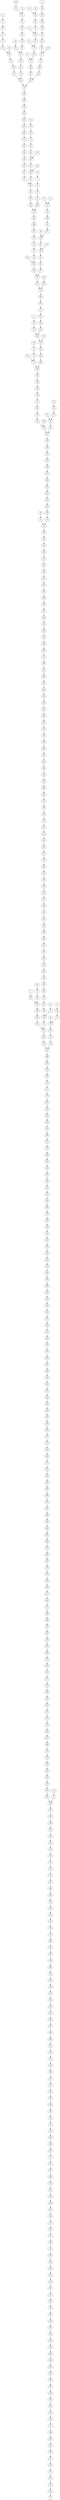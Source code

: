 digraph Geografico_nodes_500_distanciaMax_1_DFS_I_5 {
5;
10;
15;
71;
150;
151;
202;
205;
230;
247;
296;
347;
395;
416;
209;
250;
298;
451;
62;
181;
203;
292;
305;
412;
477;
47;
81;
109;
187;
363;
471;
16;
335;
90;
218;
331;
409;
417;
31;
125;
129;
287;
295;
321;
328;
329;
439;
484;
124;
134;
324;
37;
159;
436;
72;
204;
232;
398;
41;
116;
212;
233;
306;
467;
197;
314;
369;
387;
424;
479;
0;
6;
25;
69;
265;
270;
344;
70;
351;
22;
128;
257;
461;
463;
79;
87;
180;
184;
199;
236;
339;
495;
101;
103;
122;
241;
251;
348;
431;
433;
499;
313;
58;
74;
178;
282;
393;
405;
489;
36;
93;
336;
397;
426;
4;
49;
152;
153;
353;
454;
46;
119;
285;
350;
61;
145;
188;
189;
219;
437;
76;
142;
221;
229;
340;
215;
191;
216;
225;
418;
12;
35;
54;
83;
85;
165;
174;
186;
237;
277;
312;
370;
475;
291;
354;
130;
453;
486;
67;
123;
310;
13;
113;
262;
276;
281;
293;
57;
154;
161;
190;
235;
487;
14;
346;
421;
434;
448;
3;
24;
50;
173;
223;
231;
356;
388;
139;
472;
137;
155;
307;
301;
29;
108;
149;
248;
264;
473;
148;
228;
371;
302;
367;
18;
20;
33;
88;
126;
374;
394;
112;
210;
332;
432;
163;
167;
252;
373;
425;
488;
99;
326;
2;
55;
140;
121;
377;
420;
498;
106;
143;
243;
259;
490;
30;
200;
300;
380;
447;
32;
89;
133;
169;
182;
227;
238;
266;
43;
7;
64;
107;
208;
146;
26;
94;
114;
177;
271;
290;
318;
378;
402;
135;
183;
362;
419;
445;
193;
384;
469;
273;
381;
446;
452;
470;
158;
162;
217;
275;
317;
485;
100;
105;
196;
442;
98;
56;
77;
82;
156;
168;
179;
261;
327;
360;
391;
435;
459;
476;
66;
92;
220;
278;
141;
465;
21;
195;
246;
325;
341;
343;
410;
480;
379;
423;
11;
39;
117;
131;
185;
474;
304;
118;
245;
383;
42;
299;
333;
440;
97;
267;
268;
198;
255;
73;
160;
411;
429;
483;
23;
28;
52;
59;
84;
104;
111;
214;
260;
294;
352;
427;
430;
95;
457;
458;
240;
242;
323;
330;
342;
468;
138;
171;
263;
316;
368;
382;
406;
450;
496;
175;
478;
1;
164;
258;
288;
365;
366;
372;
38;
176;
211;
274;
279;
286;
311;
444;
65;
157;
239;
355;
464;
60;
253;
308;
345;
376;
80;
226;
320;
401;
462;
494;
8;
68;
78;
96;
136;
166;
399;
408;
422;
460;
53;
389;
51;
441;
194;
254;
309;
349;
361;
493;
120;
249;
269;
334;
385;
386;
34;
497;
224;
338;
428;
466;
115;
491;
110;
170;
319;
322;
337;
407;
449;
207;
415;
492;
9;
45;
147;
86;
132;
17;
303;
63;
91;
280;
358;
456;
44;
192;
289;
144;
297;
482;
40;
75;
206;
272;
375;
390;
413;
244;
414;
400;
443;
392;
404;
19;
48;
102;
201;
213;
222;
396;
403;
455;
27;
234;
127;
256;
283;
284;
172;
438;
481;
357;
364;
359;
315;
0 -> 6;
1 -> 65;
2 -> 99;
3 -> 50;
4 -> 49;
6 -> 67;
7 -> 16;
8 -> 51;
9 -> 45;
10 -> 15;
11 -> 117;
12 -> 54;
13 -> 172;
14 -> 173;
15 -> 100;
16 -> 47;
17 -> 71;
18 -> 88;
19 -> 102;
20 -> 137;
21 -> 220;
22 -> 69;
23 -> 28;
24 -> 139;
25 -> 69;
26 -> 114;
27 -> 50;
28 -> 52;
29 -> 148;
30 -> 169;
31 -> 123;
32 -> 7;
33 -> 112;
34 -> 46;
35 -> 85;
36 -> 54;
37 -> 204;
38 -> 170;
39 -> 141;
40 -> 61;
41 -> 72;
42 -> 66;
43 -> 64;
44 -> 102;
45 -> 147;
46 -> 85;
47 -> 81;
48 -> 27;
49 -> 119;
50 -> 127;
51 -> 194;
52 -> 73;
53 -> 80;
54 -> 83;
55 -> 106;
56 -> 156;
57 -> 161;
58 -> 36;
59 -> 84;
60 -> 80;
61 -> 75;
62 -> 31;
63 -> 91;
64 -> 169;
65 -> 157;
66 -> 82;
67 -> 17;
68 -> 78;
69 -> 79;
70 -> 130;
71 -> 25;
72 -> 37;
73 -> 59;
74 -> 101;
75 -> 206;
76 -> 221;
77 -> 117;
78 -> 96;
79 -> 128;
80 -> 166;
81 -> 209;
82 -> 94;
83 -> 120;
84 -> 138;
85 -> 215;
86 -> 10;
87 -> 101;
88 -> 20;
89 -> 106;
90 -> 37;
91 -> 122;
92 -> 66;
93 -> 74;
94 -> 97;
95 -> 104;
96 -> 157;
97 -> 107;
98 -> 100;
99 -> 55;
100 -> 151;
101 -> 122;
102 -> 48;
103 -> 280;
104 -> 98;
105 -> 158;
106 -> 121;
107 -> 26;
108 -> 139;
109 -> 133;
110 -> 115;
111 -> 104;
112 -> 210;
113 -> 123;
114 -> 146;
115 -> 338;
116 -> 41;
117 -> 131;
118 -> 21;
119 -> 188;
120 -> 165;
121 -> 140;
122 -> 184;
123 -> 125;
124 -> 57;
125 -> 129;
126 -> 167;
127 -> 173;
128 -> 87;
129 -> 181;
130 -> 132;
131 -> 185;
132 -> 164;
133 -> 43;
134 -> 124;
135 -> 183;
136 -> 338;
137 -> 307;
138 -> 111;
139 -> 137;
140 -> 259;
141 -> 156;
142 -> 61;
143 -> 121;
144 -> 91;
145 -> 244;
146 -> 261;
147 -> 170;
148 -> 228;
149 -> 29;
150 -> 202;
151 -> 150;
152 -> 285;
153 -> 178;
154 -> 24;
155 -> 264;
156 -> 92;
157 -> 239;
158 -> 160;
159 -> 134;
160 -> 162;
161 -> 154;
162 -> 217;
163 -> 326;
164 -> 86;
165 -> 174;
166 -> 136;
167 -> 163;
168 -> 179;
169 -> 182;
170 -> 207;
171 -> 138;
172 -> 222;
173 -> 201;
174 -> 35;
175 -> 240;
176 -> 211;
177 -> 315;
178 -> 251;
179 -> 245;
180 -> 199;
181 -> 203;
182 -> 107;
183 -> 114;
184 -> 180;
185 -> 39;
186 -> 194;
187 -> 109;
188 -> 219;
189 -> 153;
190 -> 113;
191 -> 237;
192 -> 289;
193 -> 290;
194 -> 53;
195 -> 327;
196 -> 198;
197 -> 257;
198 -> 255;
199 -> 216;
200 -> 204;
201 -> 172;
202 -> 230;
203 -> 218;
204 -> 243;
205 -> 105;
206 -> 144;
207 -> 110;
208 -> 227;
209 -> 230;
210 -> 88;
211 -> 175;
212 -> 190;
213 -> 256;
214 -> 294;
215 -> 93;
216 -> 225;
217 -> 196;
218 -> 287;
219 -> 76;
220 -> 195;
221 -> 142;
222 -> 63;
223 -> 235;
224 -> 322;
225 -> 241;
226 -> 254;
227 -> 238;
228 -> 248;
229 -> 340;
230 -> 250;
231 -> 223;
232 -> 233;
233 -> 212;
234 -> 364;
235 -> 262;
236 -> 70;
237 -> 186;
238 -> 266;
239 -> 253;
240 -> 342;
241 -> 236;
242 -> 258;
243 -> 159;
244 -> 229;
245 -> 267;
246 -> 325;
247 -> 347;
248 -> 356;
249 -> 269;
250 -> 298;
251 -> 313;
252 -> 232;
253 -> 60;
254 -> 249;
255 -> 214;
256 -> 231;
257 -> 303;
258 -> 274;
259 -> 200;
260 -> 411;
261 -> 177;
262 -> 276;
263 -> 323;
264 -> 302;
265 -> 344;
266 -> 300;
267 -> 299;
268 -> 275;
269 -> 277;
270 -> 291;
271 -> 168;
272 -> 189;
273 -> 193;
274 -> 286;
275 -> 304;
276 -> 293;
277 -> 312;
278 -> 246;
279 -> 288;
280 -> 192;
281 -> 283;
282 -> 297;
283 -> 234;
284 -> 438;
285 -> 350;
286 -> 311;
287 -> 305;
288 -> 308;
289 -> 392;
290 -> 335;
291 -> 191;
292 -> 295;
293 -> 281;
294 -> 352;
295 -> 306;
296 -> 442;
297 -> 145;
298 -> 187;
299 -> 333;
300 -> 380;
301 -> 346;
302 -> 394;
303 -> 103;
304 -> 317;
305 -> 412;
306 -> 197;
307 -> 126;
308 -> 345;
309 -> 385;
310 -> 328;
311 -> 279;
312 -> 334;
313 -> 393;
314 -> 265;
315 -> 359;
316 -> 382;
317 -> 273;
318 -> 271;
319 -> 337;
320 -> 355;
321 -> 369;
322 -> 407;
323 -> 368;
324 -> 310;
325 -> 343;
326 -> 377;
327 -> 446;
328 -> 321;
329 -> 331;
330 -> 260;
331 -> 398;
332 -> 374;
333 -> 378;
334 -> 349;
335 -> 318;
336 -> 152;
337 -> 449;
338 -> 399;
339 -> 461;
340 -> 400;
341 -> 379;
342 -> 242;
343 -> 410;
344 -> 270;
345 -> 365;
346 -> 472;
347 -> 395;
348 -> 431;
349 -> 370;
350 -> 437;
351 -> 453;
352 -> 406;
353 -> 454;
354 -> 475;
355 -> 226;
356 -> 371;
357 -> 388;
358 -> 456;
359 -> 89;
360 -> 383;
361 -> 309;
362 -> 296;
363 -> 471;
364 -> 357;
365 -> 366;
366 -> 247;
367 -> 149;
368 -> 316;
369 -> 351;
370 -> 361;
371 -> 473;
372 -> 478;
373 -> 332;
374 -> 425;
375 -> 390;
376 -> 464;
377 -> 420;
378 -> 419;
379 -> 474;
380 -> 447;
381 -> 384;
382 -> 450;
383 -> 440;
384 -> 362;
385 -> 497;
386 -> 493;
387 -> 424;
388 -> 284;
389 -> 408;
390 -> 413;
391 -> 220;
392 -> 213;
393 -> 282;
394 -> 367;
395 -> 205;
396 -> 403;
397 -> 405;
398 -> 436;
399 -> 224;
400 -> 414;
401 -> 320;
402 -> 208;
403 -> 455;
404 -> 443;
405 -> 336;
406 -> 263;
407 -> 176;
408 -> 460;
409 -> 484;
410 -> 341;
411 -> 429;
412 -> 292;
413 -> 482;
414 -> 375;
415 -> 492;
416 -> 5;
417 -> 363;
418 -> 397;
419 -> 435;
420 -> 252;
421 -> 434;
422 -> 401;
423 -> 480;
424 -> 479;
425 -> 488;
426 -> 489;
427 -> 496;
428 -> 466;
429 -> 427;
430 -> 483;
431 -> 339;
432 -> 155;
433 -> 499;
434 -> 448;
435 -> 360;
436 -> 409;
437 -> 353;
438 -> 481;
439 -> 329;
440 -> 391;
441 -> 389;
442 -> 485;
443 -> 272;
444 -> 372;
445 -> 402;
446 -> 278;
447 -> 490;
448 -> 487;
449 -> 491;
450 -> 415;
451 -> 416;
452 -> 381;
453 -> 486;
454 -> 426;
455 -> 404;
456 -> 348;
457 -> 458;
458 -> 430;
459 -> 476;
460 -> 462;
461 -> 314;
462 -> 494;
463 -> 387;
464 -> 444;
465 -> 459;
466 -> 422;
467 -> 439;
468 -> 457;
469 -> 445;
470 -> 469;
471 -> 477;
472 -> 421;
473 -> 301;
474 -> 423;
475 -> 418;
476 -> 452;
477 -> 451;
478 -> 330;
479 -> 467;
480 -> 465;
481 -> 396;
482 -> 358;
483 -> 268;
484 -> 417;
485 -> 470;
486 -> 354;
487 -> 324;
488 -> 432;
489 -> 433;
490 -> 498;
491 -> 428;
492 -> 319;
493 -> 441;
494 -> 376;
495 -> 463;
496 -> 468;
497 -> 386;
498 -> 373;
499 -> 495;
}